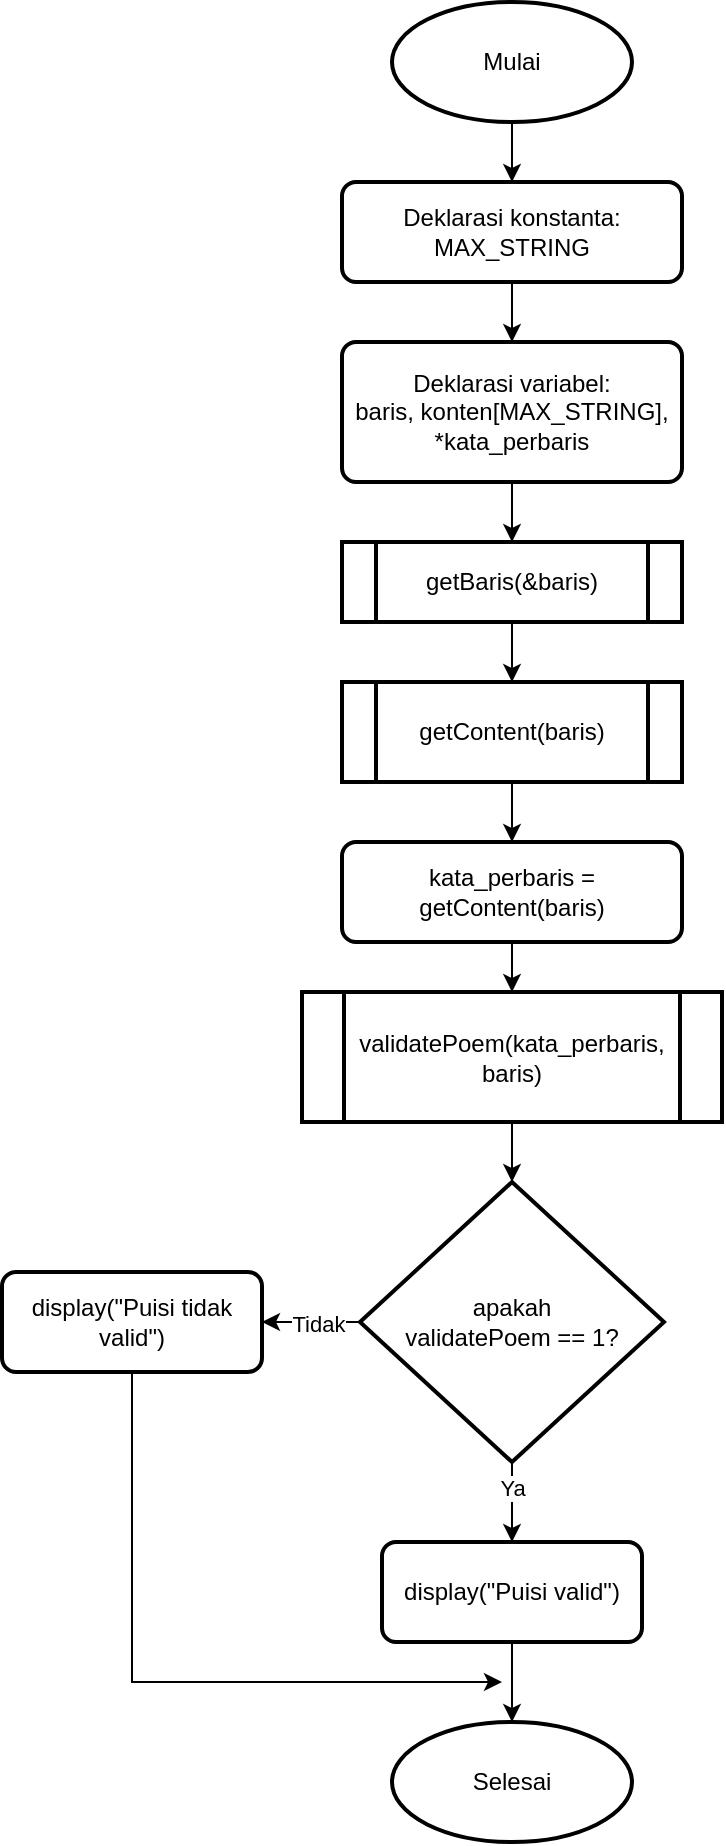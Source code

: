 <mxfile version="23.1.5" type="device">
  <diagram name="Page-1" id="pIJavBY0yzTweW4xneVl">
    <mxGraphModel dx="76" dy="602" grid="1" gridSize="10" guides="1" tooltips="1" connect="1" arrows="1" fold="1" page="1" pageScale="1" pageWidth="850" pageHeight="1100" math="0" shadow="0">
      <root>
        <mxCell id="0" />
        <mxCell id="1" parent="0" />
        <mxCell id="dBdyuKx9wnMH7rO0jvBw-35" style="edgeStyle=orthogonalEdgeStyle;rounded=0;orthogonalLoop=1;jettySize=auto;html=1;exitX=0.5;exitY=1;exitDx=0;exitDy=0;exitPerimeter=0;" parent="1" source="dBdyuKx9wnMH7rO0jvBw-1" target="dBdyuKx9wnMH7rO0jvBw-34" edge="1">
          <mxGeometry relative="1" as="geometry" />
        </mxCell>
        <mxCell id="dBdyuKx9wnMH7rO0jvBw-1" value="Mulai" style="strokeWidth=2;html=1;shape=mxgraph.flowchart.start_1;whiteSpace=wrap;" parent="1" vertex="1">
          <mxGeometry x="1215" y="10" width="120" height="60" as="geometry" />
        </mxCell>
        <mxCell id="VPQM44rSCXUB25WVkZ3f-2" style="edgeStyle=orthogonalEdgeStyle;rounded=0;orthogonalLoop=1;jettySize=auto;html=1;exitX=0.5;exitY=1;exitDx=0;exitDy=0;entryX=0.5;entryY=0;entryDx=0;entryDy=0;" edge="1" parent="1" source="dBdyuKx9wnMH7rO0jvBw-34" target="VPQM44rSCXUB25WVkZ3f-1">
          <mxGeometry relative="1" as="geometry" />
        </mxCell>
        <mxCell id="dBdyuKx9wnMH7rO0jvBw-34" value="Deklarasi konstanta: MAX_STRING" style="rounded=1;whiteSpace=wrap;html=1;absoluteArcSize=1;arcSize=14;strokeWidth=2;" parent="1" vertex="1">
          <mxGeometry x="1190" y="100" width="170" height="50" as="geometry" />
        </mxCell>
        <mxCell id="VPQM44rSCXUB25WVkZ3f-4" style="edgeStyle=orthogonalEdgeStyle;rounded=0;orthogonalLoop=1;jettySize=auto;html=1;exitX=0.5;exitY=1;exitDx=0;exitDy=0;entryX=0.5;entryY=0;entryDx=0;entryDy=0;" edge="1" parent="1" source="VPQM44rSCXUB25WVkZ3f-1" target="VPQM44rSCXUB25WVkZ3f-5">
          <mxGeometry relative="1" as="geometry">
            <mxPoint x="1275" y="320" as="targetPoint" />
          </mxGeometry>
        </mxCell>
        <mxCell id="VPQM44rSCXUB25WVkZ3f-1" value="Deklarasi variabel: &lt;br&gt;baris, konten[MAX_STRING], *kata_perbaris" style="rounded=1;whiteSpace=wrap;html=1;absoluteArcSize=1;arcSize=14;strokeWidth=2;" vertex="1" parent="1">
          <mxGeometry x="1190" y="180" width="170" height="70" as="geometry" />
        </mxCell>
        <mxCell id="VPQM44rSCXUB25WVkZ3f-7" style="edgeStyle=orthogonalEdgeStyle;rounded=0;orthogonalLoop=1;jettySize=auto;html=1;exitX=0.5;exitY=1;exitDx=0;exitDy=0;entryX=0.5;entryY=0;entryDx=0;entryDy=0;" edge="1" parent="1" source="VPQM44rSCXUB25WVkZ3f-5" target="VPQM44rSCXUB25WVkZ3f-6">
          <mxGeometry relative="1" as="geometry" />
        </mxCell>
        <mxCell id="VPQM44rSCXUB25WVkZ3f-5" value="getBaris(&amp;amp;baris)" style="shape=process;whiteSpace=wrap;html=1;backgroundOutline=1;strokeWidth=2;" vertex="1" parent="1">
          <mxGeometry x="1190" y="280" width="170" height="40" as="geometry" />
        </mxCell>
        <mxCell id="VPQM44rSCXUB25WVkZ3f-9" style="edgeStyle=orthogonalEdgeStyle;rounded=0;orthogonalLoop=1;jettySize=auto;html=1;exitX=0.5;exitY=1;exitDx=0;exitDy=0;entryX=0.5;entryY=0;entryDx=0;entryDy=0;" edge="1" parent="1" source="VPQM44rSCXUB25WVkZ3f-6" target="VPQM44rSCXUB25WVkZ3f-8">
          <mxGeometry relative="1" as="geometry" />
        </mxCell>
        <mxCell id="VPQM44rSCXUB25WVkZ3f-6" value="getContent(baris)" style="shape=process;whiteSpace=wrap;html=1;backgroundOutline=1;strokeWidth=2;" vertex="1" parent="1">
          <mxGeometry x="1190" y="350" width="170" height="50" as="geometry" />
        </mxCell>
        <mxCell id="VPQM44rSCXUB25WVkZ3f-11" style="edgeStyle=orthogonalEdgeStyle;rounded=0;orthogonalLoop=1;jettySize=auto;html=1;exitX=0.5;exitY=1;exitDx=0;exitDy=0;entryX=0.5;entryY=0;entryDx=0;entryDy=0;" edge="1" parent="1" source="VPQM44rSCXUB25WVkZ3f-8" target="VPQM44rSCXUB25WVkZ3f-10">
          <mxGeometry relative="1" as="geometry" />
        </mxCell>
        <mxCell id="VPQM44rSCXUB25WVkZ3f-8" value="kata_perbaris = getContent(baris)" style="rounded=1;whiteSpace=wrap;html=1;absoluteArcSize=1;arcSize=14;strokeWidth=2;" vertex="1" parent="1">
          <mxGeometry x="1190" y="430" width="170" height="50" as="geometry" />
        </mxCell>
        <mxCell id="VPQM44rSCXUB25WVkZ3f-13" style="edgeStyle=orthogonalEdgeStyle;rounded=0;orthogonalLoop=1;jettySize=auto;html=1;exitX=0.5;exitY=1;exitDx=0;exitDy=0;entryX=0.5;entryY=0;entryDx=0;entryDy=0;" edge="1" parent="1" source="VPQM44rSCXUB25WVkZ3f-10" target="VPQM44rSCXUB25WVkZ3f-12">
          <mxGeometry relative="1" as="geometry" />
        </mxCell>
        <mxCell id="VPQM44rSCXUB25WVkZ3f-10" value="validatePoem(kata_perbaris, baris)" style="shape=process;whiteSpace=wrap;html=1;backgroundOutline=1;strokeWidth=2;" vertex="1" parent="1">
          <mxGeometry x="1170" y="505" width="210" height="65" as="geometry" />
        </mxCell>
        <mxCell id="VPQM44rSCXUB25WVkZ3f-15" style="edgeStyle=orthogonalEdgeStyle;rounded=0;orthogonalLoop=1;jettySize=auto;html=1;exitX=0.5;exitY=1;exitDx=0;exitDy=0;entryX=0.5;entryY=0;entryDx=0;entryDy=0;" edge="1" parent="1" source="VPQM44rSCXUB25WVkZ3f-12" target="VPQM44rSCXUB25WVkZ3f-14">
          <mxGeometry relative="1" as="geometry" />
        </mxCell>
        <mxCell id="VPQM44rSCXUB25WVkZ3f-19" value="Ya" style="edgeLabel;html=1;align=center;verticalAlign=middle;resizable=0;points=[];" vertex="1" connectable="0" parent="VPQM44rSCXUB25WVkZ3f-15">
          <mxGeometry x="-0.358" relative="1" as="geometry">
            <mxPoint as="offset" />
          </mxGeometry>
        </mxCell>
        <mxCell id="VPQM44rSCXUB25WVkZ3f-17" style="edgeStyle=orthogonalEdgeStyle;rounded=0;orthogonalLoop=1;jettySize=auto;html=1;exitX=0;exitY=0.5;exitDx=0;exitDy=0;entryX=1;entryY=0.5;entryDx=0;entryDy=0;" edge="1" parent="1" source="VPQM44rSCXUB25WVkZ3f-12" target="VPQM44rSCXUB25WVkZ3f-16">
          <mxGeometry relative="1" as="geometry" />
        </mxCell>
        <mxCell id="VPQM44rSCXUB25WVkZ3f-18" value="Tidak" style="edgeLabel;html=1;align=center;verticalAlign=middle;resizable=0;points=[];" vertex="1" connectable="0" parent="VPQM44rSCXUB25WVkZ3f-17">
          <mxGeometry x="-0.13" y="1" relative="1" as="geometry">
            <mxPoint as="offset" />
          </mxGeometry>
        </mxCell>
        <mxCell id="VPQM44rSCXUB25WVkZ3f-12" value="apakah&lt;br&gt;validatePoem == 1?" style="rhombus;whiteSpace=wrap;html=1;strokeWidth=2;" vertex="1" parent="1">
          <mxGeometry x="1199" y="600" width="152" height="140" as="geometry" />
        </mxCell>
        <mxCell id="VPQM44rSCXUB25WVkZ3f-14" value="display(&quot;Puisi valid&quot;)" style="rounded=1;whiteSpace=wrap;html=1;absoluteArcSize=1;arcSize=14;strokeWidth=2;" vertex="1" parent="1">
          <mxGeometry x="1210" y="780" width="130" height="50" as="geometry" />
        </mxCell>
        <mxCell id="VPQM44rSCXUB25WVkZ3f-22" style="edgeStyle=orthogonalEdgeStyle;rounded=0;orthogonalLoop=1;jettySize=auto;html=1;exitX=0.5;exitY=1;exitDx=0;exitDy=0;" edge="1" parent="1" source="VPQM44rSCXUB25WVkZ3f-16">
          <mxGeometry relative="1" as="geometry">
            <mxPoint x="1270" y="850" as="targetPoint" />
            <Array as="points">
              <mxPoint x="1085" y="850" />
              <mxPoint x="1200" y="850" />
            </Array>
          </mxGeometry>
        </mxCell>
        <mxCell id="VPQM44rSCXUB25WVkZ3f-16" value="display(&quot;Puisi tidak valid&quot;)" style="rounded=1;whiteSpace=wrap;html=1;absoluteArcSize=1;arcSize=14;strokeWidth=2;" vertex="1" parent="1">
          <mxGeometry x="1020" y="645" width="130" height="50" as="geometry" />
        </mxCell>
        <mxCell id="VPQM44rSCXUB25WVkZ3f-20" value="Selesai" style="strokeWidth=2;html=1;shape=mxgraph.flowchart.start_1;whiteSpace=wrap;" vertex="1" parent="1">
          <mxGeometry x="1215" y="870" width="120" height="60" as="geometry" />
        </mxCell>
        <mxCell id="VPQM44rSCXUB25WVkZ3f-21" style="edgeStyle=orthogonalEdgeStyle;rounded=0;orthogonalLoop=1;jettySize=auto;html=1;exitX=0.5;exitY=1;exitDx=0;exitDy=0;entryX=0.5;entryY=0;entryDx=0;entryDy=0;entryPerimeter=0;" edge="1" parent="1" source="VPQM44rSCXUB25WVkZ3f-14" target="VPQM44rSCXUB25WVkZ3f-20">
          <mxGeometry relative="1" as="geometry" />
        </mxCell>
      </root>
    </mxGraphModel>
  </diagram>
</mxfile>
